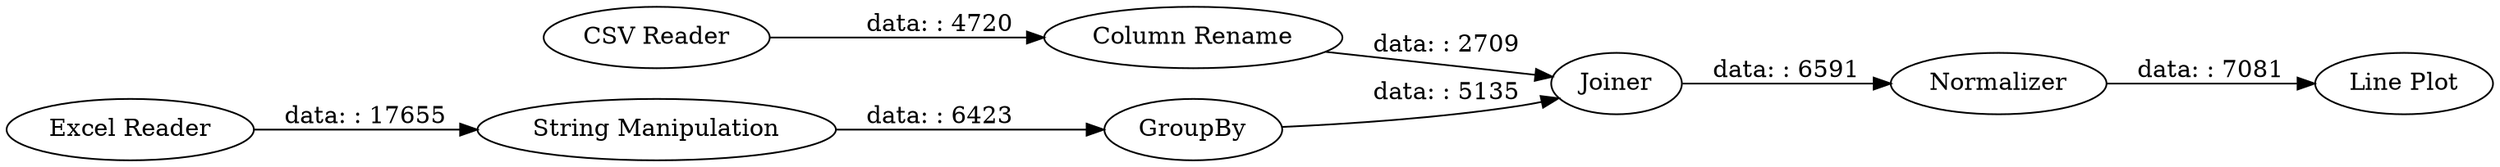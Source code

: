 digraph {
	"1518742614874072931_4" [label=GroupBy]
	"1518742614874072931_1" [label="Excel Reader"]
	"1518742614874072931_6" [label=Joiner]
	"1518742614874072931_2" [label="Line Plot"]
	"1518742614874072931_5" [label="String Manipulation"]
	"1518742614874072931_3" [label="CSV Reader"]
	"1518742614874072931_8" [label=Normalizer]
	"1518742614874072931_7" [label="Column Rename"]
	"1518742614874072931_8" -> "1518742614874072931_2" [label="data: : 7081"]
	"1518742614874072931_3" -> "1518742614874072931_7" [label="data: : 4720"]
	"1518742614874072931_5" -> "1518742614874072931_4" [label="data: : 6423"]
	"1518742614874072931_7" -> "1518742614874072931_6" [label="data: : 2709"]
	"1518742614874072931_4" -> "1518742614874072931_6" [label="data: : 5135"]
	"1518742614874072931_6" -> "1518742614874072931_8" [label="data: : 6591"]
	"1518742614874072931_1" -> "1518742614874072931_5" [label="data: : 17655"]
	rankdir=LR
}
